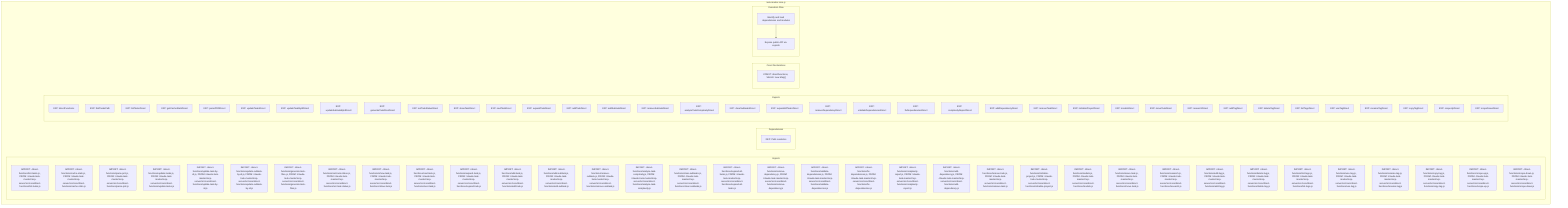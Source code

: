 flowchart TB
    subgraph Imports["Imports"]
        I1["IMPORT: ./direct-functions/list-tasks.js, FROM: /claude-task-master/mcp-server/src/core/direct-functions/list-tasks.js"]
        I2["IMPORT: ./direct-functions/cache-stats.js, FROM: /claude-task-master/mcp-server/src/core/direct-functions/cache-stats.js"]
        I3["IMPORT: ./direct-functions/parse-prd.js, FROM: /claude-task-master/mcp-server/src/core/direct-functions/parse-prd.js"]
        I4["IMPORT: ./direct-functions/update-tasks.js, FROM: /claude-task-master/mcp-server/src/core/direct-functions/update-tasks.js"]
        I5["IMPORT: ./direct-functions/update-task-by-id.js, FROM: /claude-task-master/mcp-server/src/core/direct-functions/update-task-by-id.js"]
        I6["IMPORT: ./direct-functions/update-subtask-by-id.js, FROM: /claude-task-master/mcp-server/src/core/direct-functions/update-subtask-by-id.js"]
        I7["IMPORT: ./direct-functions/generate-task-files.js, FROM: /claude-task-master/mcp-server/src/core/direct-functions/generate-task-files.js"]
        I8["IMPORT: ./direct-functions/set-task-status.js, FROM: /claude-task-master/mcp-server/src/core/direct-functions/set-task-status.js"]
        I9["IMPORT: ./direct-functions/show-task.js, FROM: /claude-task-master/mcp-server/src/core/direct-functions/show-task.js"]
        I10["IMPORT: ./direct-functions/next-task.js, FROM: /claude-task-master/mcp-server/src/core/direct-functions/next-task.js"]
        I11["IMPORT: ./direct-functions/expand-task.js, FROM: /claude-task-master/mcp-server/src/core/direct-functions/expand-task.js"]
        I12["IMPORT: ./direct-functions/add-task.js, FROM: /claude-task-master/mcp-server/src/core/direct-functions/add-task.js"]
        I13["IMPORT: ./direct-functions/add-subtask.js, FROM: /claude-task-master/mcp-server/src/core/direct-functions/add-subtask.js"]
        I14["IMPORT: ./direct-functions/remove-subtask.js, FROM: /claude-task-master/mcp-server/src/core/direct-functions/remove-subtask.js"]
        I15["IMPORT: ./direct-functions/analyze-task-complexity.js, FROM: /claude-task-master/mcp-server/src/core/direct-functions/analyze-task-complexity.js"]
        I16["IMPORT: ./direct-functions/clear-subtasks.js, FROM: /claude-task-master/mcp-server/src/core/direct-functions/clear-subtasks.js"]
        I17["IMPORT: ./direct-functions/expand-all-tasks.js, FROM: /claude-task-master/mcp-server/src/core/direct-functions/expand-all-tasks.js"]
        I18["IMPORT: ./direct-functions/remove-dependency.js, FROM: /claude-task-master/mcp-server/src/core/direct-functions/remove-dependency.js"]
        I19["IMPORT: ./direct-functions/validate-dependencies.js, FROM: /claude-task-master/mcp-server/src/core/direct-functions/validate-dependencies.js"]
        I20["IMPORT: ./direct-functions/fix-dependencies.js, FROM: /claude-task-master/mcp-server/src/core/direct-functions/fix-dependencies.js"]
        I21["IMPORT: ./direct-functions/complexity-report.js, FROM: /claude-task-master/mcp-server/src/core/direct-functions/complexity-report.js"]
        I22["IMPORT: ./direct-functions/add-dependency.js, FROM: /claude-task-master/mcp-server/src/core/direct-functions/add-dependency.js"]
        I23["IMPORT: ./direct-functions/remove-task.js, FROM: /claude-task-master/mcp-server/src/core/direct-functions/remove-task.js"]
        I24["IMPORT: ./direct-functions/initialize-project.js, FROM: /claude-task-master/mcp-server/src/core/direct-functions/initialize-project.js"]
        I25["IMPORT: ./direct-functions/models.js, FROM: /claude-task-master/mcp-server/src/core/direct-functions/models.js"]
        I26["IMPORT: ./direct-functions/move-task.js, FROM: /claude-task-master/mcp-server/src/core/direct-functions/move-task.js"]
        I27["IMPORT: ./direct-functions/research.js, FROM: /claude-task-master/mcp-server/src/core/direct-functions/research.js"]
        I28["IMPORT: ./direct-functions/add-tag.js, FROM: /claude-task-master/mcp-server/src/core/direct-functions/add-tag.js"]
        I29["IMPORT: ./direct-functions/delete-tag.js, FROM: /claude-task-master/mcp-server/src/core/direct-functions/delete-tag.js"]
        I30["IMPORT: ./direct-functions/list-tags.js, FROM: /claude-task-master/mcp-server/src/core/direct-functions/list-tags.js"]
        I31["IMPORT: ./direct-functions/use-tag.js, FROM: /claude-task-master/mcp-server/src/core/direct-functions/use-tag.js"]
        I32["IMPORT: ./direct-functions/rename-tag.js, FROM: /claude-task-master/mcp-server/src/core/direct-functions/rename-tag.js"]
        I33["IMPORT: ./direct-functions/copy-tag.js, FROM: /claude-task-master/mcp-server/src/core/direct-functions/copy-tag.js"]
        I34["IMPORT: ./direct-functions/scope-up.js, FROM: /claude-task-master/mcp-server/src/core/direct-functions/scope-up.js"]
        I35["IMPORT: ./direct-functions/scope-down.js, FROM: /claude-task-master/mcp-server/src/core/direct-functions/scope-down.js"]
    end
    subgraph Dependencies["Dependencies"]
        D1["DEP: Path resolution"]
    end
    subgraph Exports["Exports"]
        E1["EXP: directFunctions"]
        E2["EXP: findTasksPath"]
        E3["EXP: listTasksDirect"]
        E4["EXP: getCacheStatsDirect"]
        E5["EXP: parsePRDDirect"]
        E6["EXP: updateTasksDirect"]
        E7["EXP: updateTaskByIdDirect"]
        E8["EXP: updateSubtaskByIdDirect"]
        E9["EXP: generateTaskFilesDirect"]
        E10["EXP: setTaskStatusDirect"]
        E11["EXP: showTaskDirect"]
        E12["EXP: nextTaskDirect"]
        E13["EXP: expandTaskDirect"]
        E14["EXP: addTaskDirect"]
        E15["EXP: addSubtaskDirect"]
        E16["EXP: removeSubtaskDirect"]
        E17["EXP: analyzeTaskComplexityDirect"]
        E18["EXP: clearSubtasksDirect"]
        E19["EXP: expandAllTasksDirect"]
        E20["EXP: removeDependencyDirect"]
        E21["EXP: validateDependenciesDirect"]
        E22["EXP: fixDependenciesDirect"]
        E23["EXP: complexityReportDirect"]
        E24["EXP: addDependencyDirect"]
        E25["EXP: removeTaskDirect"]
        E26["EXP: initializeProjectDirect"]
        E27["EXP: modelsDirect"]
        E28["EXP: moveTaskDirect"]
        E29["EXP: researchDirect"]
        E30["EXP: addTagDirect"]
        E31["EXP: deleteTagDirect"]
        E32["EXP: listTagsDirect"]
        E33["EXP: useTagDirect"]
        E34["EXP: renameTagDirect"]
        E35["EXP: copyTagDirect"]
        E36["EXP: scopeUpDirect"]
        E37["EXP: scopeDownDirect"]
    end
    subgraph Constants["Const Declarations"]
        C1["CONST: directFunctions, VALUE: new Map(["]
    end
    subgraph ExecutionFlow["Execution Flow"]
        FL1["Identify and load dependencies and modules"]
        FL2["Expose public API via exports"]
    end
    subgraph FileName["task-master-core.js"]
        Imports
        Dependencies
        Exports
        Constants
        ExecutionFlow
    end
    FL1 --> FL2